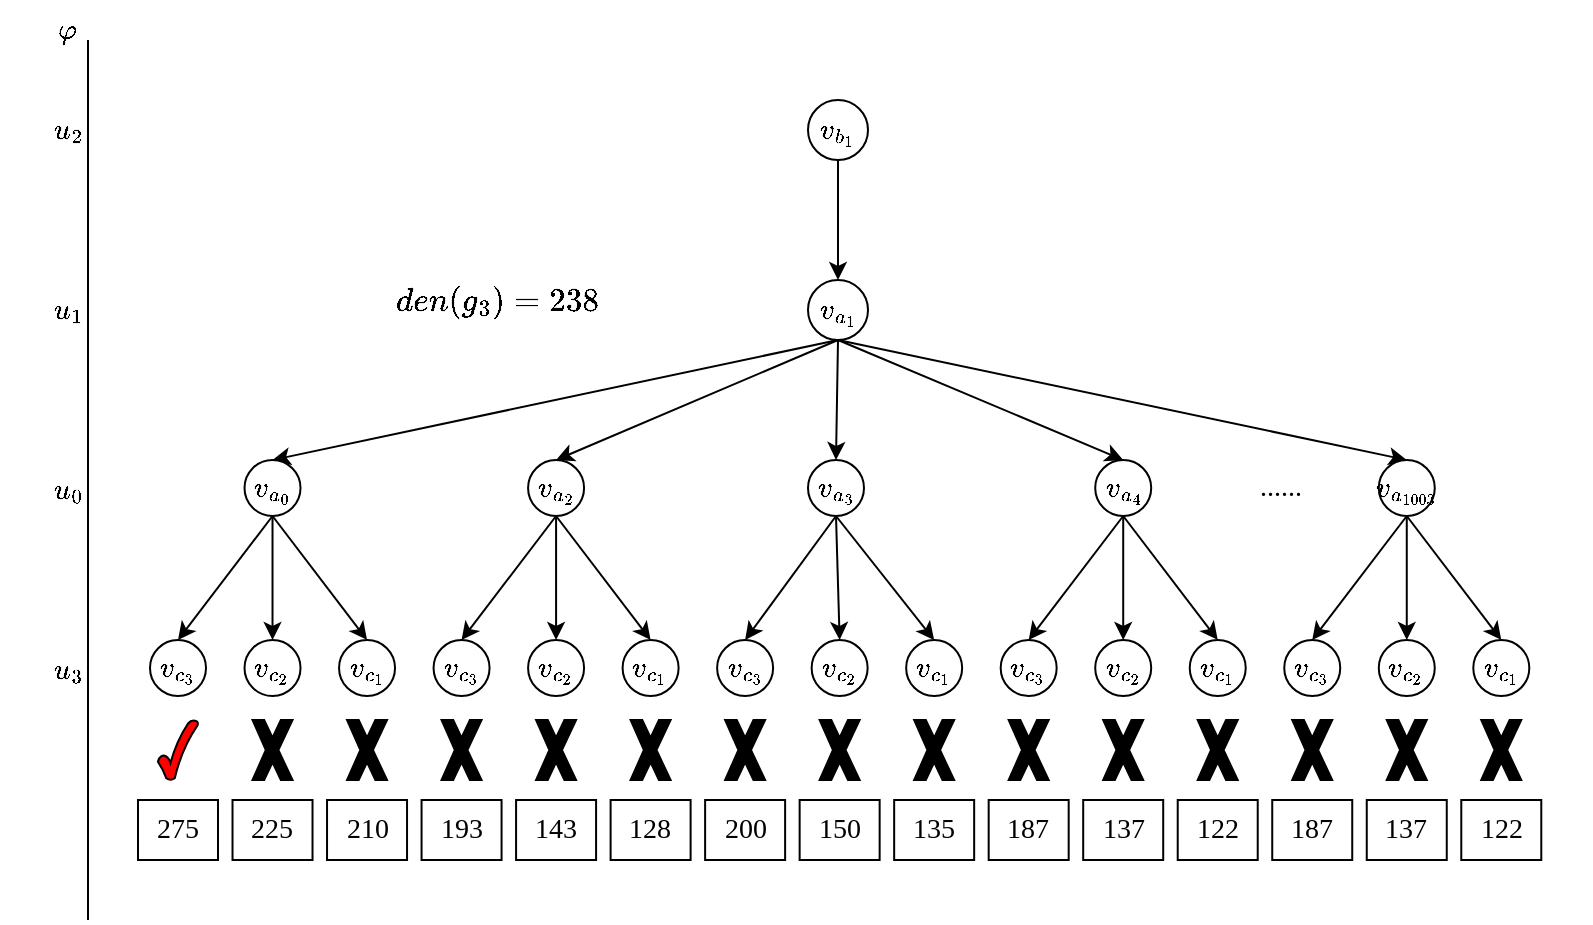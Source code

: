 <mxfile version="22.0.8" type="github">
  <diagram name="第 1 页" id="3s6c-eC_6tVsreLQG09W">
    <mxGraphModel dx="1434" dy="796" grid="1" gridSize="10" guides="1" tooltips="1" connect="1" arrows="1" fold="1" page="1" pageScale="1" pageWidth="1169" pageHeight="1654" math="1" shadow="0">
      <root>
        <mxCell id="0" />
        <mxCell id="1" parent="0" />
        <mxCell id="JNfS3DM31Ic8u3sfOjMa-109" value="" style="endArrow=none;html=1;rounded=0;fontSize=14;fontFamily=Times New Roman;" edge="1" parent="1">
          <mxGeometry width="50" height="50" relative="1" as="geometry">
            <mxPoint x="50" y="520" as="sourcePoint" />
            <mxPoint x="50" y="80" as="targetPoint" />
          </mxGeometry>
        </mxCell>
        <mxCell id="JNfS3DM31Ic8u3sfOjMa-110" value="$$\varphi$$" style="text;html=1;strokeColor=none;fillColor=none;align=center;verticalAlign=middle;whiteSpace=wrap;rounded=0;fontFamily=Times New Roman;fontSize=14;" vertex="1" parent="1">
          <mxGeometry x="10" y="60" width="60" height="30" as="geometry" />
        </mxCell>
        <mxCell id="JNfS3DM31Ic8u3sfOjMa-111" value="$$u_2$$" style="text;html=1;strokeColor=none;fillColor=none;align=center;verticalAlign=middle;whiteSpace=wrap;rounded=0;fontFamily=Times New Roman;fontSize=14;" vertex="1" parent="1">
          <mxGeometry x="10" y="110" width="60" height="30" as="geometry" />
        </mxCell>
        <mxCell id="JNfS3DM31Ic8u3sfOjMa-112" value="$$u_1$$" style="text;html=1;strokeColor=none;fillColor=none;align=center;verticalAlign=middle;whiteSpace=wrap;rounded=0;fontFamily=Times New Roman;fontSize=14;" vertex="1" parent="1">
          <mxGeometry x="10" y="200" width="60" height="30" as="geometry" />
        </mxCell>
        <mxCell id="JNfS3DM31Ic8u3sfOjMa-113" value="$$u_0$$" style="text;html=1;strokeColor=none;fillColor=none;align=center;verticalAlign=middle;whiteSpace=wrap;rounded=0;fontFamily=Times New Roman;fontSize=14;" vertex="1" parent="1">
          <mxGeometry x="10" y="290" width="60" height="30" as="geometry" />
        </mxCell>
        <mxCell id="JNfS3DM31Ic8u3sfOjMa-116" style="edgeStyle=none;shape=connector;rounded=0;orthogonalLoop=1;jettySize=auto;html=1;exitX=0.5;exitY=0;exitDx=0;exitDy=0;labelBackgroundColor=default;strokeColor=default;align=center;verticalAlign=middle;fontFamily=Times New Roman;fontSize=14;fontColor=default;endArrow=classic;" edge="1" parent="1">
          <mxGeometry relative="1" as="geometry">
            <mxPoint x="341.5" y="120" as="sourcePoint" />
            <mxPoint x="341.5" y="120" as="targetPoint" />
          </mxGeometry>
        </mxCell>
        <mxCell id="JNfS3DM31Ic8u3sfOjMa-117" style="edgeStyle=none;shape=connector;rounded=0;orthogonalLoop=1;jettySize=auto;html=1;exitX=0.5;exitY=1;exitDx=0;exitDy=0;entryX=0.5;entryY=0;entryDx=0;entryDy=0;labelBackgroundColor=default;strokeColor=default;align=center;verticalAlign=middle;fontFamily=Times New Roman;fontSize=14;fontColor=default;endArrow=classic;" edge="1" parent="1" source="JNfS3DM31Ic8u3sfOjMa-118">
          <mxGeometry relative="1" as="geometry">
            <mxPoint x="425" y="200" as="targetPoint" />
          </mxGeometry>
        </mxCell>
        <mxCell id="JNfS3DM31Ic8u3sfOjMa-118" value="$$v_{b_{1}}$$" style="ellipse;whiteSpace=wrap;html=1;aspect=fixed;fontFamily=Times New Roman;fontSize=14;fontColor=default;" vertex="1" parent="1">
          <mxGeometry x="410" y="110" width="30" height="30" as="geometry" />
        </mxCell>
        <mxCell id="JNfS3DM31Ic8u3sfOjMa-227" style="edgeStyle=none;shape=connector;rounded=0;orthogonalLoop=1;jettySize=auto;html=1;exitX=0.5;exitY=1;exitDx=0;exitDy=0;entryX=0.5;entryY=0;entryDx=0;entryDy=0;labelBackgroundColor=default;strokeColor=default;align=center;verticalAlign=middle;fontFamily=Helvetica;fontSize=11;fontColor=default;endArrow=classic;" edge="1" parent="1" source="JNfS3DM31Ic8u3sfOjMa-183" target="JNfS3DM31Ic8u3sfOjMa-126">
          <mxGeometry relative="1" as="geometry" />
        </mxCell>
        <mxCell id="JNfS3DM31Ic8u3sfOjMa-228" style="edgeStyle=none;shape=connector;rounded=0;orthogonalLoop=1;jettySize=auto;html=1;exitX=0.5;exitY=1;exitDx=0;exitDy=0;entryX=0.5;entryY=0;entryDx=0;entryDy=0;labelBackgroundColor=default;strokeColor=default;align=center;verticalAlign=middle;fontFamily=Helvetica;fontSize=11;fontColor=default;endArrow=classic;" edge="1" parent="1" source="JNfS3DM31Ic8u3sfOjMa-183" target="JNfS3DM31Ic8u3sfOjMa-130">
          <mxGeometry relative="1" as="geometry" />
        </mxCell>
        <mxCell id="JNfS3DM31Ic8u3sfOjMa-230" style="edgeStyle=none;shape=connector;rounded=0;orthogonalLoop=1;jettySize=auto;html=1;exitX=0.5;exitY=1;exitDx=0;exitDy=0;entryX=0.5;entryY=0;entryDx=0;entryDy=0;labelBackgroundColor=default;strokeColor=default;align=center;verticalAlign=middle;fontFamily=Helvetica;fontSize=11;fontColor=default;endArrow=classic;" edge="1" parent="1" source="JNfS3DM31Ic8u3sfOjMa-183" target="JNfS3DM31Ic8u3sfOjMa-164">
          <mxGeometry relative="1" as="geometry" />
        </mxCell>
        <mxCell id="JNfS3DM31Ic8u3sfOjMa-231" style="edgeStyle=none;shape=connector;rounded=0;orthogonalLoop=1;jettySize=auto;html=1;exitX=0.5;exitY=1;exitDx=0;exitDy=0;entryX=0.5;entryY=0;entryDx=0;entryDy=0;labelBackgroundColor=default;strokeColor=default;align=center;verticalAlign=middle;fontFamily=Helvetica;fontSize=11;fontColor=default;endArrow=classic;" edge="1" parent="1" source="JNfS3DM31Ic8u3sfOjMa-183" target="JNfS3DM31Ic8u3sfOjMa-172">
          <mxGeometry relative="1" as="geometry" />
        </mxCell>
        <mxCell id="JNfS3DM31Ic8u3sfOjMa-233" style="edgeStyle=none;shape=connector;rounded=0;orthogonalLoop=1;jettySize=auto;html=1;exitX=0.5;exitY=1;exitDx=0;exitDy=0;entryX=0.5;entryY=0;entryDx=0;entryDy=0;labelBackgroundColor=default;strokeColor=default;align=center;verticalAlign=middle;fontFamily=Helvetica;fontSize=11;fontColor=default;endArrow=classic;" edge="1" parent="1" source="JNfS3DM31Ic8u3sfOjMa-183" target="JNfS3DM31Ic8u3sfOjMa-176">
          <mxGeometry relative="1" as="geometry" />
        </mxCell>
        <mxCell id="JNfS3DM31Ic8u3sfOjMa-183" value="$$v_{a_{1}}$$" style="ellipse;whiteSpace=wrap;html=1;aspect=fixed;fontFamily=Times New Roman;fontSize=14;fontColor=default;" vertex="1" parent="1">
          <mxGeometry x="410" y="200" width="30" height="30" as="geometry" />
        </mxCell>
        <mxCell id="JNfS3DM31Ic8u3sfOjMa-193" value="$$u_3$$" style="text;html=1;strokeColor=none;fillColor=none;align=center;verticalAlign=middle;whiteSpace=wrap;rounded=0;fontFamily=Times New Roman;fontSize=14;" vertex="1" parent="1">
          <mxGeometry x="10" y="380" width="60" height="30" as="geometry" />
        </mxCell>
        <mxCell id="JNfS3DM31Ic8u3sfOjMa-219" value="" style="verticalLabelPosition=bottom;verticalAlign=top;html=1;shape=mxgraph.basic.x;fontFamily=Times New Roman;fontSize=14;fontColor=default;fillColor=#000000;" vertex="1" parent="1">
          <mxGeometry x="132.26" y="420" width="20" height="30" as="geometry" />
        </mxCell>
        <mxCell id="JNfS3DM31Ic8u3sfOjMa-220" value="" style="verticalLabelPosition=bottom;verticalAlign=top;html=1;shape=mxgraph.basic.x;fontFamily=Times New Roman;fontSize=14;fontColor=default;fillColor=#000000;" vertex="1" parent="1">
          <mxGeometry x="179.52" y="420" width="20" height="30" as="geometry" />
        </mxCell>
        <mxCell id="JNfS3DM31Ic8u3sfOjMa-221" value="275" style="rounded=0;whiteSpace=wrap;html=1;fontSize=14;fontFamily=Times New Roman;" vertex="1" parent="1">
          <mxGeometry x="75" y="460" width="40" height="30" as="geometry" />
        </mxCell>
        <mxCell id="JNfS3DM31Ic8u3sfOjMa-222" value="225" style="rounded=0;whiteSpace=wrap;html=1;fontSize=14;fontFamily=Times New Roman;" vertex="1" parent="1">
          <mxGeometry x="122.26" y="460" width="40" height="30" as="geometry" />
        </mxCell>
        <mxCell id="JNfS3DM31Ic8u3sfOjMa-223" value="210" style="rounded=0;whiteSpace=wrap;html=1;fontSize=14;fontFamily=Times New Roman;" vertex="1" parent="1">
          <mxGeometry x="169.52" y="460" width="40" height="30" as="geometry" />
        </mxCell>
        <mxCell id="JNfS3DM31Ic8u3sfOjMa-126" value="$$v_{a_{0}}$$" style="ellipse;whiteSpace=wrap;html=1;aspect=fixed;fontFamily=Times New Roman;fontSize=14;fontColor=default;" vertex="1" parent="1">
          <mxGeometry x="128.26" y="290" width="28" height="28" as="geometry" />
        </mxCell>
        <mxCell id="JNfS3DM31Ic8u3sfOjMa-130" value="$$v_{a_{2}}$$" style="ellipse;whiteSpace=wrap;html=1;aspect=fixed;fontFamily=Times New Roman;fontSize=14;fontColor=default;" vertex="1" parent="1">
          <mxGeometry x="270.041" y="290" width="28" height="28" as="geometry" />
        </mxCell>
        <mxCell id="JNfS3DM31Ic8u3sfOjMa-132" value="$$v_{c_{3}}$$" style="ellipse;whiteSpace=wrap;html=1;aspect=fixed;fontFamily=Times New Roman;fontSize=14;fontColor=default;" vertex="1" parent="1">
          <mxGeometry x="81" y="380" width="28" height="28" as="geometry" />
        </mxCell>
        <mxCell id="JNfS3DM31Ic8u3sfOjMa-123" style="edgeStyle=none;shape=connector;rounded=0;orthogonalLoop=1;jettySize=auto;html=1;exitX=0.5;exitY=1;exitDx=0;exitDy=0;entryX=0.5;entryY=0;entryDx=0;entryDy=0;labelBackgroundColor=default;strokeColor=default;align=center;verticalAlign=middle;fontFamily=Times New Roman;fontSize=14;fontColor=default;endArrow=classic;" edge="1" parent="1" source="JNfS3DM31Ic8u3sfOjMa-126" target="JNfS3DM31Ic8u3sfOjMa-132">
          <mxGeometry relative="1" as="geometry" />
        </mxCell>
        <mxCell id="JNfS3DM31Ic8u3sfOjMa-134" value="$$v_{c_{2}}$$" style="ellipse;whiteSpace=wrap;html=1;aspect=fixed;fontFamily=Times New Roman;fontSize=14;fontColor=default;" vertex="1" parent="1">
          <mxGeometry x="128.26" y="380" width="28" height="28" as="geometry" />
        </mxCell>
        <mxCell id="JNfS3DM31Ic8u3sfOjMa-124" style="edgeStyle=none;shape=connector;rounded=0;orthogonalLoop=1;jettySize=auto;html=1;exitX=0.5;exitY=1;exitDx=0;exitDy=0;entryX=0.5;entryY=0;entryDx=0;entryDy=0;labelBackgroundColor=default;strokeColor=default;align=center;verticalAlign=middle;fontFamily=Times New Roman;fontSize=14;fontColor=default;endArrow=classic;" edge="1" parent="1" source="JNfS3DM31Ic8u3sfOjMa-126" target="JNfS3DM31Ic8u3sfOjMa-134">
          <mxGeometry relative="1" as="geometry" />
        </mxCell>
        <mxCell id="JNfS3DM31Ic8u3sfOjMa-136" value="$$v_{c_{1}}$$" style="ellipse;whiteSpace=wrap;html=1;aspect=fixed;fontFamily=Times New Roman;fontSize=14;fontColor=default;" vertex="1" parent="1">
          <mxGeometry x="175.521" y="380" width="28" height="28" as="geometry" />
        </mxCell>
        <mxCell id="JNfS3DM31Ic8u3sfOjMa-125" style="edgeStyle=none;shape=connector;rounded=0;orthogonalLoop=1;jettySize=auto;html=1;exitX=0.5;exitY=1;exitDx=0;exitDy=0;entryX=0.5;entryY=0;entryDx=0;entryDy=0;labelBackgroundColor=default;strokeColor=default;align=center;verticalAlign=middle;fontFamily=Times New Roman;fontSize=14;fontColor=default;endArrow=classic;" edge="1" parent="1" source="JNfS3DM31Ic8u3sfOjMa-126" target="JNfS3DM31Ic8u3sfOjMa-136">
          <mxGeometry relative="1" as="geometry" />
        </mxCell>
        <mxCell id="JNfS3DM31Ic8u3sfOjMa-137" value="$$v_{c_{3}}$$" style="ellipse;whiteSpace=wrap;html=1;aspect=fixed;fontFamily=Times New Roman;fontSize=14;fontColor=default;" vertex="1" parent="1">
          <mxGeometry x="222.781" y="380" width="28" height="28" as="geometry" />
        </mxCell>
        <mxCell id="JNfS3DM31Ic8u3sfOjMa-127" style="edgeStyle=none;shape=connector;rounded=0;orthogonalLoop=1;jettySize=auto;html=1;exitX=0.5;exitY=1;exitDx=0;exitDy=0;entryX=0.5;entryY=0;entryDx=0;entryDy=0;labelBackgroundColor=default;strokeColor=default;align=center;verticalAlign=middle;fontFamily=Times New Roman;fontSize=14;fontColor=default;endArrow=classic;" edge="1" parent="1" source="JNfS3DM31Ic8u3sfOjMa-130" target="JNfS3DM31Ic8u3sfOjMa-137">
          <mxGeometry relative="1" as="geometry" />
        </mxCell>
        <mxCell id="JNfS3DM31Ic8u3sfOjMa-138" value="$$v_{c_{2}}$$" style="ellipse;whiteSpace=wrap;html=1;aspect=fixed;fontFamily=Times New Roman;fontSize=14;fontColor=default;" vertex="1" parent="1">
          <mxGeometry x="270.041" y="380" width="28" height="28" as="geometry" />
        </mxCell>
        <mxCell id="JNfS3DM31Ic8u3sfOjMa-128" style="edgeStyle=none;shape=connector;rounded=0;orthogonalLoop=1;jettySize=auto;html=1;exitX=0.5;exitY=1;exitDx=0;exitDy=0;entryX=0.5;entryY=0;entryDx=0;entryDy=0;labelBackgroundColor=default;strokeColor=default;align=center;verticalAlign=middle;fontFamily=Times New Roman;fontSize=14;fontColor=default;endArrow=classic;" edge="1" parent="1" source="JNfS3DM31Ic8u3sfOjMa-130" target="JNfS3DM31Ic8u3sfOjMa-138">
          <mxGeometry relative="1" as="geometry" />
        </mxCell>
        <mxCell id="JNfS3DM31Ic8u3sfOjMa-139" value="$$v_{c_{1}}$$" style="ellipse;whiteSpace=wrap;html=1;aspect=fixed;fontFamily=Times New Roman;fontSize=14;fontColor=default;" vertex="1" parent="1">
          <mxGeometry x="317.301" y="380" width="28" height="28" as="geometry" />
        </mxCell>
        <mxCell id="JNfS3DM31Ic8u3sfOjMa-129" style="edgeStyle=none;shape=connector;rounded=0;orthogonalLoop=1;jettySize=auto;html=1;exitX=0.5;exitY=1;exitDx=0;exitDy=0;entryX=0.5;entryY=0;entryDx=0;entryDy=0;labelBackgroundColor=default;strokeColor=default;align=center;verticalAlign=middle;fontFamily=Times New Roman;fontSize=14;fontColor=default;endArrow=classic;" edge="1" parent="1" source="JNfS3DM31Ic8u3sfOjMa-130" target="JNfS3DM31Ic8u3sfOjMa-139">
          <mxGeometry relative="1" as="geometry" />
        </mxCell>
        <mxCell id="JNfS3DM31Ic8u3sfOjMa-140" value="$$v_{c_{3}}$$" style="ellipse;whiteSpace=wrap;html=1;aspect=fixed;fontFamily=Times New Roman;fontSize=14;fontColor=default;" vertex="1" parent="1">
          <mxGeometry x="364.562" y="380" width="28" height="28" as="geometry" />
        </mxCell>
        <mxCell id="JNfS3DM31Ic8u3sfOjMa-141" value="$$v_{c_{2}}$$" style="ellipse;whiteSpace=wrap;html=1;aspect=fixed;fontFamily=Times New Roman;fontSize=14;fontColor=default;" vertex="1" parent="1">
          <mxGeometry x="411.822" y="380" width="28" height="28" as="geometry" />
        </mxCell>
        <mxCell id="JNfS3DM31Ic8u3sfOjMa-142" value="$$v_{c_{1}}$$" style="ellipse;whiteSpace=wrap;html=1;aspect=fixed;fontFamily=Times New Roman;fontSize=14;fontColor=default;" vertex="1" parent="1">
          <mxGeometry x="459.082" y="380" width="28" height="28" as="geometry" />
        </mxCell>
        <mxCell id="JNfS3DM31Ic8u3sfOjMa-150" value="$$v_{c_{3}}$$" style="ellipse;whiteSpace=wrap;html=1;aspect=fixed;fontFamily=Times New Roman;fontSize=14;fontColor=default;" vertex="1" parent="1">
          <mxGeometry x="506.342" y="380" width="28" height="28" as="geometry" />
        </mxCell>
        <mxCell id="JNfS3DM31Ic8u3sfOjMa-152" value="$$v_{c_{2}}$$" style="ellipse;whiteSpace=wrap;html=1;aspect=fixed;fontFamily=Times New Roman;fontSize=14;fontColor=default;" vertex="1" parent="1">
          <mxGeometry x="553.603" y="380" width="28" height="28" as="geometry" />
        </mxCell>
        <mxCell id="JNfS3DM31Ic8u3sfOjMa-154" value="$$v_{c_{1}}$$" style="ellipse;whiteSpace=wrap;html=1;aspect=fixed;fontFamily=Times New Roman;fontSize=14;fontColor=default;" vertex="1" parent="1">
          <mxGeometry x="600.863" y="380" width="28" height="28" as="geometry" />
        </mxCell>
        <mxCell id="JNfS3DM31Ic8u3sfOjMa-156" value="$$v_{c_{3}}$$" style="ellipse;whiteSpace=wrap;html=1;aspect=fixed;fontFamily=Times New Roman;fontSize=14;fontColor=default;" vertex="1" parent="1">
          <mxGeometry x="648.123" y="380" width="28" height="28" as="geometry" />
        </mxCell>
        <mxCell id="JNfS3DM31Ic8u3sfOjMa-158" value="$$v_{c_{2}}$$" style="ellipse;whiteSpace=wrap;html=1;aspect=fixed;fontFamily=Times New Roman;fontSize=14;fontColor=default;" vertex="1" parent="1">
          <mxGeometry x="695.384" y="380" width="28" height="28" as="geometry" />
        </mxCell>
        <mxCell id="JNfS3DM31Ic8u3sfOjMa-160" value="$$v_{c_{1}}$$" style="ellipse;whiteSpace=wrap;html=1;aspect=fixed;fontFamily=Times New Roman;fontSize=14;fontColor=default;" vertex="1" parent="1">
          <mxGeometry x="742.644" y="380" width="28" height="28" as="geometry" />
        </mxCell>
        <mxCell id="JNfS3DM31Ic8u3sfOjMa-161" style="edgeStyle=none;shape=connector;rounded=0;orthogonalLoop=1;jettySize=auto;html=1;exitX=0.5;exitY=1;exitDx=0;exitDy=0;entryX=0.5;entryY=0;entryDx=0;entryDy=0;labelBackgroundColor=default;strokeColor=default;align=center;verticalAlign=middle;fontFamily=Times New Roman;fontSize=14;fontColor=default;endArrow=classic;" edge="1" parent="1" source="JNfS3DM31Ic8u3sfOjMa-164" target="JNfS3DM31Ic8u3sfOjMa-140">
          <mxGeometry relative="1" as="geometry" />
        </mxCell>
        <mxCell id="JNfS3DM31Ic8u3sfOjMa-162" style="edgeStyle=none;shape=connector;rounded=0;orthogonalLoop=1;jettySize=auto;html=1;exitX=0.5;exitY=1;exitDx=0;exitDy=0;entryX=0.5;entryY=0;entryDx=0;entryDy=0;labelBackgroundColor=default;strokeColor=default;align=center;verticalAlign=middle;fontFamily=Times New Roman;fontSize=14;fontColor=default;endArrow=classic;" edge="1" parent="1" source="JNfS3DM31Ic8u3sfOjMa-164" target="JNfS3DM31Ic8u3sfOjMa-141">
          <mxGeometry relative="1" as="geometry" />
        </mxCell>
        <mxCell id="JNfS3DM31Ic8u3sfOjMa-163" style="edgeStyle=none;shape=connector;rounded=0;orthogonalLoop=1;jettySize=auto;html=1;exitX=0.5;exitY=1;exitDx=0;exitDy=0;entryX=0.5;entryY=0;entryDx=0;entryDy=0;labelBackgroundColor=default;strokeColor=default;align=center;verticalAlign=middle;fontFamily=Times New Roman;fontSize=14;fontColor=default;endArrow=classic;" edge="1" parent="1" source="JNfS3DM31Ic8u3sfOjMa-164" target="JNfS3DM31Ic8u3sfOjMa-142">
          <mxGeometry relative="1" as="geometry" />
        </mxCell>
        <mxCell id="JNfS3DM31Ic8u3sfOjMa-164" value="$$v_{a_{3}}$$" style="ellipse;whiteSpace=wrap;html=1;aspect=fixed;fontFamily=Times New Roman;fontSize=14;fontColor=default;" vertex="1" parent="1">
          <mxGeometry x="410" y="290" width="28" height="28" as="geometry" />
        </mxCell>
        <mxCell id="JNfS3DM31Ic8u3sfOjMa-169" style="edgeStyle=none;shape=connector;rounded=0;orthogonalLoop=1;jettySize=auto;html=1;exitX=0.5;exitY=1;exitDx=0;exitDy=0;entryX=0.5;entryY=0;entryDx=0;entryDy=0;labelBackgroundColor=default;strokeColor=default;align=center;verticalAlign=middle;fontFamily=Times New Roman;fontSize=14;fontColor=default;endArrow=classic;" edge="1" parent="1" source="JNfS3DM31Ic8u3sfOjMa-172" target="JNfS3DM31Ic8u3sfOjMa-150">
          <mxGeometry relative="1" as="geometry" />
        </mxCell>
        <mxCell id="JNfS3DM31Ic8u3sfOjMa-170" style="edgeStyle=none;shape=connector;rounded=0;orthogonalLoop=1;jettySize=auto;html=1;exitX=0.5;exitY=1;exitDx=0;exitDy=0;entryX=0.5;entryY=0;entryDx=0;entryDy=0;labelBackgroundColor=default;strokeColor=default;align=center;verticalAlign=middle;fontFamily=Times New Roman;fontSize=14;fontColor=default;endArrow=classic;" edge="1" parent="1" source="JNfS3DM31Ic8u3sfOjMa-172" target="JNfS3DM31Ic8u3sfOjMa-152">
          <mxGeometry relative="1" as="geometry" />
        </mxCell>
        <mxCell id="JNfS3DM31Ic8u3sfOjMa-171" style="edgeStyle=none;shape=connector;rounded=0;orthogonalLoop=1;jettySize=auto;html=1;exitX=0.5;exitY=1;exitDx=0;exitDy=0;entryX=0.5;entryY=0;entryDx=0;entryDy=0;labelBackgroundColor=default;strokeColor=default;align=center;verticalAlign=middle;fontFamily=Times New Roman;fontSize=14;fontColor=default;endArrow=classic;" edge="1" parent="1" source="JNfS3DM31Ic8u3sfOjMa-172" target="JNfS3DM31Ic8u3sfOjMa-154">
          <mxGeometry relative="1" as="geometry" />
        </mxCell>
        <mxCell id="JNfS3DM31Ic8u3sfOjMa-172" value="$$v_{a_{4}}$$" style="ellipse;whiteSpace=wrap;html=1;aspect=fixed;fontFamily=Times New Roman;fontSize=14;fontColor=default;" vertex="1" parent="1">
          <mxGeometry x="553.603" y="290" width="28" height="28" as="geometry" />
        </mxCell>
        <mxCell id="JNfS3DM31Ic8u3sfOjMa-173" style="edgeStyle=none;shape=connector;rounded=0;orthogonalLoop=1;jettySize=auto;html=1;exitX=0.5;exitY=1;exitDx=0;exitDy=0;entryX=0.5;entryY=0;entryDx=0;entryDy=0;labelBackgroundColor=default;strokeColor=default;align=center;verticalAlign=middle;fontFamily=Times New Roman;fontSize=14;fontColor=default;endArrow=classic;" edge="1" parent="1" source="JNfS3DM31Ic8u3sfOjMa-176" target="JNfS3DM31Ic8u3sfOjMa-156">
          <mxGeometry relative="1" as="geometry" />
        </mxCell>
        <mxCell id="JNfS3DM31Ic8u3sfOjMa-174" style="edgeStyle=none;shape=connector;rounded=0;orthogonalLoop=1;jettySize=auto;html=1;exitX=0.5;exitY=1;exitDx=0;exitDy=0;entryX=0.5;entryY=0;entryDx=0;entryDy=0;labelBackgroundColor=default;strokeColor=default;align=center;verticalAlign=middle;fontFamily=Times New Roman;fontSize=14;fontColor=default;endArrow=classic;" edge="1" parent="1" source="JNfS3DM31Ic8u3sfOjMa-176" target="JNfS3DM31Ic8u3sfOjMa-158">
          <mxGeometry relative="1" as="geometry" />
        </mxCell>
        <mxCell id="JNfS3DM31Ic8u3sfOjMa-175" style="edgeStyle=none;shape=connector;rounded=0;orthogonalLoop=1;jettySize=auto;html=1;exitX=0.5;exitY=1;exitDx=0;exitDy=0;entryX=0.5;entryY=0;entryDx=0;entryDy=0;labelBackgroundColor=default;strokeColor=default;align=center;verticalAlign=middle;fontFamily=Times New Roman;fontSize=14;fontColor=default;endArrow=classic;" edge="1" parent="1" source="JNfS3DM31Ic8u3sfOjMa-176" target="JNfS3DM31Ic8u3sfOjMa-160">
          <mxGeometry relative="1" as="geometry" />
        </mxCell>
        <mxCell id="JNfS3DM31Ic8u3sfOjMa-176" value="$$v_{a_{1003}}$$" style="ellipse;whiteSpace=wrap;html=1;aspect=fixed;fontFamily=Times New Roman;fontSize=14;fontColor=default;" vertex="1" parent="1">
          <mxGeometry x="695.384" y="290" width="28" height="28" as="geometry" />
        </mxCell>
        <mxCell id="JNfS3DM31Ic8u3sfOjMa-195" value="......" style="text;html=1;strokeColor=none;fillColor=none;align=center;verticalAlign=middle;whiteSpace=wrap;rounded=0;fontSize=14;fontFamily=Times New Roman;fontColor=default;" vertex="1" parent="1">
          <mxGeometry x="618.285" y="290" width="56.712" height="28" as="geometry" />
        </mxCell>
        <mxCell id="JNfS3DM31Ic8u3sfOjMa-237" value="" style="verticalLabelPosition=bottom;verticalAlign=top;html=1;shape=mxgraph.basic.tick;fontFamily=Times New Roman;fontSize=14;fontColor=#000000;fillColor=#ff0000;" vertex="1" parent="1">
          <mxGeometry x="85" y="420" width="20" height="30" as="geometry" />
        </mxCell>
        <mxCell id="JNfS3DM31Ic8u3sfOjMa-238" value="" style="verticalLabelPosition=bottom;verticalAlign=top;html=1;shape=mxgraph.basic.x;fontFamily=Times New Roman;fontSize=14;fontColor=default;fillColor=#000000;" vertex="1" parent="1">
          <mxGeometry x="226.78" y="420" width="20" height="30" as="geometry" />
        </mxCell>
        <mxCell id="JNfS3DM31Ic8u3sfOjMa-239" value="" style="verticalLabelPosition=bottom;verticalAlign=top;html=1;shape=mxgraph.basic.x;fontFamily=Times New Roman;fontSize=14;fontColor=default;fillColor=#000000;" vertex="1" parent="1">
          <mxGeometry x="274.04" y="420" width="20" height="30" as="geometry" />
        </mxCell>
        <mxCell id="JNfS3DM31Ic8u3sfOjMa-240" value="" style="verticalLabelPosition=bottom;verticalAlign=top;html=1;shape=mxgraph.basic.x;fontFamily=Times New Roman;fontSize=14;fontColor=default;fillColor=#000000;" vertex="1" parent="1">
          <mxGeometry x="321.3" y="420" width="20" height="30" as="geometry" />
        </mxCell>
        <mxCell id="JNfS3DM31Ic8u3sfOjMa-241" value="" style="verticalLabelPosition=bottom;verticalAlign=top;html=1;shape=mxgraph.basic.x;fontFamily=Times New Roman;fontSize=14;fontColor=default;fillColor=#000000;" vertex="1" parent="1">
          <mxGeometry x="368.56" y="420" width="20" height="30" as="geometry" />
        </mxCell>
        <mxCell id="JNfS3DM31Ic8u3sfOjMa-242" value="" style="verticalLabelPosition=bottom;verticalAlign=top;html=1;shape=mxgraph.basic.x;fontFamily=Times New Roman;fontSize=14;fontColor=default;fillColor=#000000;" vertex="1" parent="1">
          <mxGeometry x="415.82" y="420" width="20" height="30" as="geometry" />
        </mxCell>
        <mxCell id="JNfS3DM31Ic8u3sfOjMa-243" value="" style="verticalLabelPosition=bottom;verticalAlign=top;html=1;shape=mxgraph.basic.x;fontFamily=Times New Roman;fontSize=14;fontColor=default;fillColor=#000000;" vertex="1" parent="1">
          <mxGeometry x="463.08" y="420" width="20" height="30" as="geometry" />
        </mxCell>
        <mxCell id="JNfS3DM31Ic8u3sfOjMa-244" value="" style="verticalLabelPosition=bottom;verticalAlign=top;html=1;shape=mxgraph.basic.x;fontFamily=Times New Roman;fontSize=14;fontColor=default;fillColor=#000000;" vertex="1" parent="1">
          <mxGeometry x="510.34" y="420" width="20" height="30" as="geometry" />
        </mxCell>
        <mxCell id="JNfS3DM31Ic8u3sfOjMa-245" value="" style="verticalLabelPosition=bottom;verticalAlign=top;html=1;shape=mxgraph.basic.x;fontFamily=Times New Roman;fontSize=14;fontColor=default;fillColor=#000000;" vertex="1" parent="1">
          <mxGeometry x="557.6" y="420" width="20" height="30" as="geometry" />
        </mxCell>
        <mxCell id="JNfS3DM31Ic8u3sfOjMa-246" value="" style="verticalLabelPosition=bottom;verticalAlign=top;html=1;shape=mxgraph.basic.x;fontFamily=Times New Roman;fontSize=14;fontColor=default;fillColor=#000000;" vertex="1" parent="1">
          <mxGeometry x="604.86" y="420" width="20" height="30" as="geometry" />
        </mxCell>
        <mxCell id="JNfS3DM31Ic8u3sfOjMa-247" value="" style="verticalLabelPosition=bottom;verticalAlign=top;html=1;shape=mxgraph.basic.x;fontFamily=Times New Roman;fontSize=14;fontColor=default;fillColor=#000000;" vertex="1" parent="1">
          <mxGeometry x="652.12" y="420" width="20" height="30" as="geometry" />
        </mxCell>
        <mxCell id="JNfS3DM31Ic8u3sfOjMa-248" value="" style="verticalLabelPosition=bottom;verticalAlign=top;html=1;shape=mxgraph.basic.x;fontFamily=Times New Roman;fontSize=14;fontColor=default;fillColor=#000000;" vertex="1" parent="1">
          <mxGeometry x="699.38" y="420" width="20" height="30" as="geometry" />
        </mxCell>
        <mxCell id="JNfS3DM31Ic8u3sfOjMa-249" value="" style="verticalLabelPosition=bottom;verticalAlign=top;html=1;shape=mxgraph.basic.x;fontFamily=Times New Roman;fontSize=14;fontColor=default;fillColor=#000000;" vertex="1" parent="1">
          <mxGeometry x="746.64" y="420" width="20" height="30" as="geometry" />
        </mxCell>
        <mxCell id="JNfS3DM31Ic8u3sfOjMa-250" value="193" style="rounded=0;whiteSpace=wrap;html=1;fontSize=14;fontFamily=Times New Roman;" vertex="1" parent="1">
          <mxGeometry x="216.78" y="460" width="40" height="30" as="geometry" />
        </mxCell>
        <mxCell id="JNfS3DM31Ic8u3sfOjMa-252" value="143" style="rounded=0;whiteSpace=wrap;html=1;fontSize=14;fontFamily=Times New Roman;" vertex="1" parent="1">
          <mxGeometry x="264.04" y="460" width="40" height="30" as="geometry" />
        </mxCell>
        <mxCell id="JNfS3DM31Ic8u3sfOjMa-253" value="128" style="rounded=0;whiteSpace=wrap;html=1;fontSize=14;fontFamily=Times New Roman;" vertex="1" parent="1">
          <mxGeometry x="311.3" y="460" width="40" height="30" as="geometry" />
        </mxCell>
        <mxCell id="JNfS3DM31Ic8u3sfOjMa-254" value="200" style="rounded=0;whiteSpace=wrap;html=1;fontSize=14;fontFamily=Times New Roman;" vertex="1" parent="1">
          <mxGeometry x="358.56" y="460" width="40" height="30" as="geometry" />
        </mxCell>
        <mxCell id="JNfS3DM31Ic8u3sfOjMa-255" value="150" style="rounded=0;whiteSpace=wrap;html=1;fontSize=14;fontFamily=Times New Roman;" vertex="1" parent="1">
          <mxGeometry x="405.82" y="460" width="40" height="30" as="geometry" />
        </mxCell>
        <mxCell id="JNfS3DM31Ic8u3sfOjMa-256" value="135" style="rounded=0;whiteSpace=wrap;html=1;fontSize=14;fontFamily=Times New Roman;" vertex="1" parent="1">
          <mxGeometry x="453.08" y="460" width="40" height="30" as="geometry" />
        </mxCell>
        <mxCell id="JNfS3DM31Ic8u3sfOjMa-257" value="187" style="rounded=0;whiteSpace=wrap;html=1;fontSize=14;fontFamily=Times New Roman;" vertex="1" parent="1">
          <mxGeometry x="500.34" y="460" width="40" height="30" as="geometry" />
        </mxCell>
        <mxCell id="JNfS3DM31Ic8u3sfOjMa-258" value="137" style="rounded=0;whiteSpace=wrap;html=1;fontSize=14;fontFamily=Times New Roman;" vertex="1" parent="1">
          <mxGeometry x="547.6" y="460" width="40" height="30" as="geometry" />
        </mxCell>
        <mxCell id="JNfS3DM31Ic8u3sfOjMa-259" value="122" style="rounded=0;whiteSpace=wrap;html=1;fontSize=14;fontFamily=Times New Roman;" vertex="1" parent="1">
          <mxGeometry x="594.86" y="460" width="40" height="30" as="geometry" />
        </mxCell>
        <mxCell id="JNfS3DM31Ic8u3sfOjMa-260" value="187" style="rounded=0;whiteSpace=wrap;html=1;fontSize=14;fontFamily=Times New Roman;" vertex="1" parent="1">
          <mxGeometry x="642.12" y="460" width="40" height="30" as="geometry" />
        </mxCell>
        <mxCell id="JNfS3DM31Ic8u3sfOjMa-261" value="137" style="rounded=0;whiteSpace=wrap;html=1;fontSize=14;fontFamily=Times New Roman;" vertex="1" parent="1">
          <mxGeometry x="689.38" y="460" width="40" height="30" as="geometry" />
        </mxCell>
        <mxCell id="JNfS3DM31Ic8u3sfOjMa-262" value="122" style="rounded=0;whiteSpace=wrap;html=1;fontSize=14;fontFamily=Times New Roman;" vertex="1" parent="1">
          <mxGeometry x="736.64" y="460" width="40" height="30" as="geometry" />
        </mxCell>
        <mxCell id="JNfS3DM31Ic8u3sfOjMa-264" value="$$den(g_3)=238$$" style="text;html=1;strokeColor=none;fillColor=none;align=center;verticalAlign=middle;whiteSpace=wrap;rounded=0;fontSize=16;fontFamily=Times New Roman;fontColor=default;" vertex="1" parent="1">
          <mxGeometry x="209.52" y="190" width="90" height="40" as="geometry" />
        </mxCell>
      </root>
    </mxGraphModel>
  </diagram>
</mxfile>
